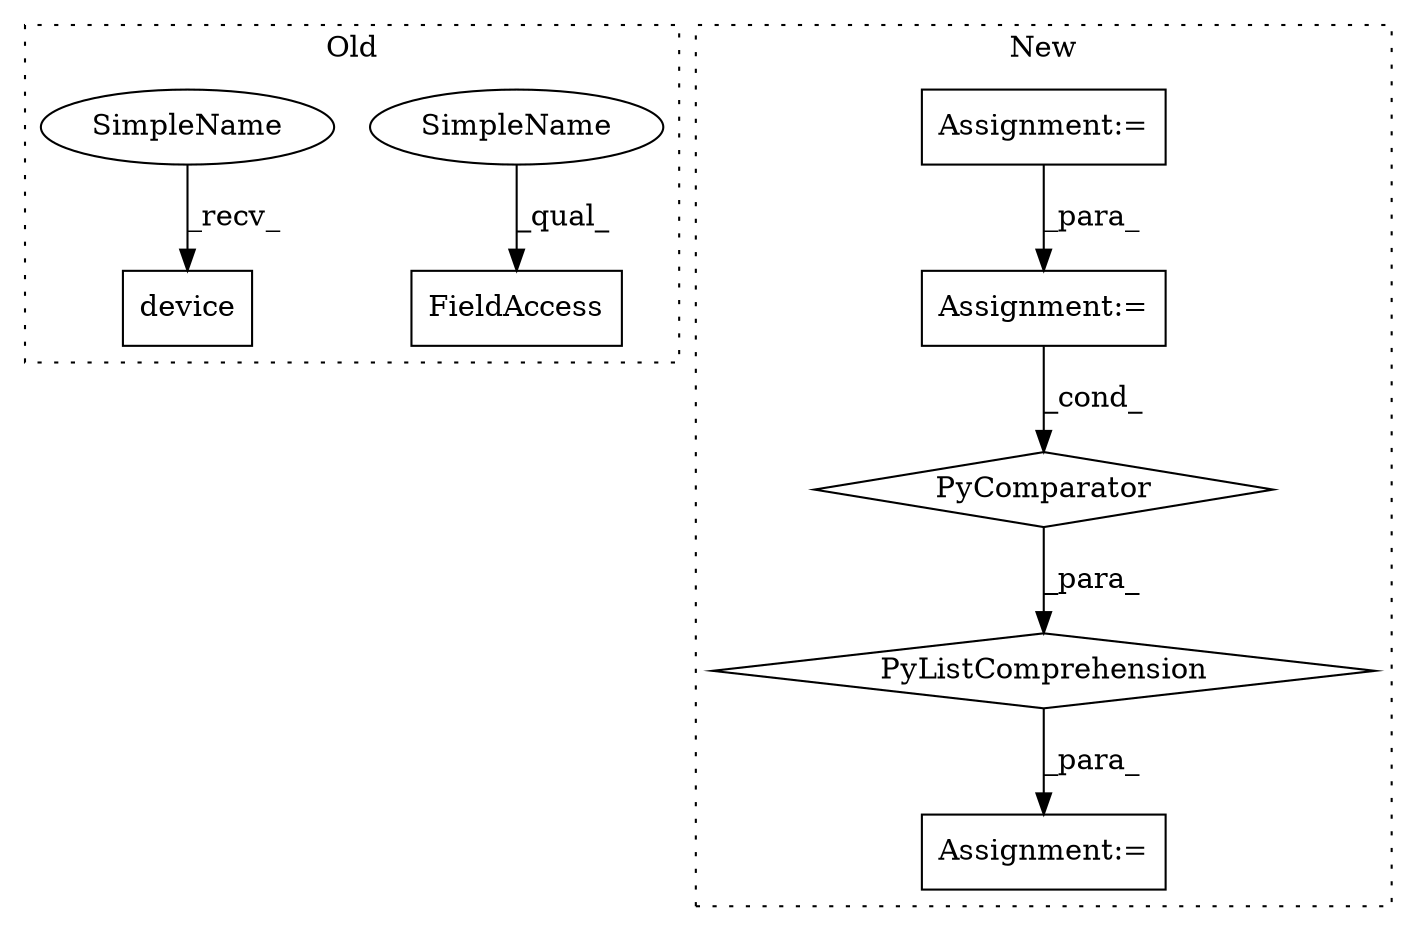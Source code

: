 digraph G {
subgraph cluster0 {
1 [label="device" a="32" s="5899,5919" l="7,1" shape="box"];
5 [label="FieldAccess" a="22" s="5943" l="17" shape="box"];
8 [label="SimpleName" a="42" s="5943" l="10" shape="ellipse"];
9 [label="SimpleName" a="42" s="5888" l="10" shape="ellipse"];
label = "Old";
style="dotted";
}
subgraph cluster1 {
2 [label="PyComparator" a="113" s="5259" l="29" shape="diamond"];
3 [label="Assignment:=" a="7" s="5259" l="29" shape="box"];
4 [label="PyListComprehension" a="109" s="5146" l="150" shape="diamond"];
6 [label="Assignment:=" a="7" s="5134" l="12" shape="box"];
7 [label="Assignment:=" a="7" s="5098" l="1" shape="box"];
label = "New";
style="dotted";
}
2 -> 4 [label="_para_"];
3 -> 2 [label="_cond_"];
4 -> 6 [label="_para_"];
7 -> 3 [label="_para_"];
8 -> 5 [label="_qual_"];
9 -> 1 [label="_recv_"];
}